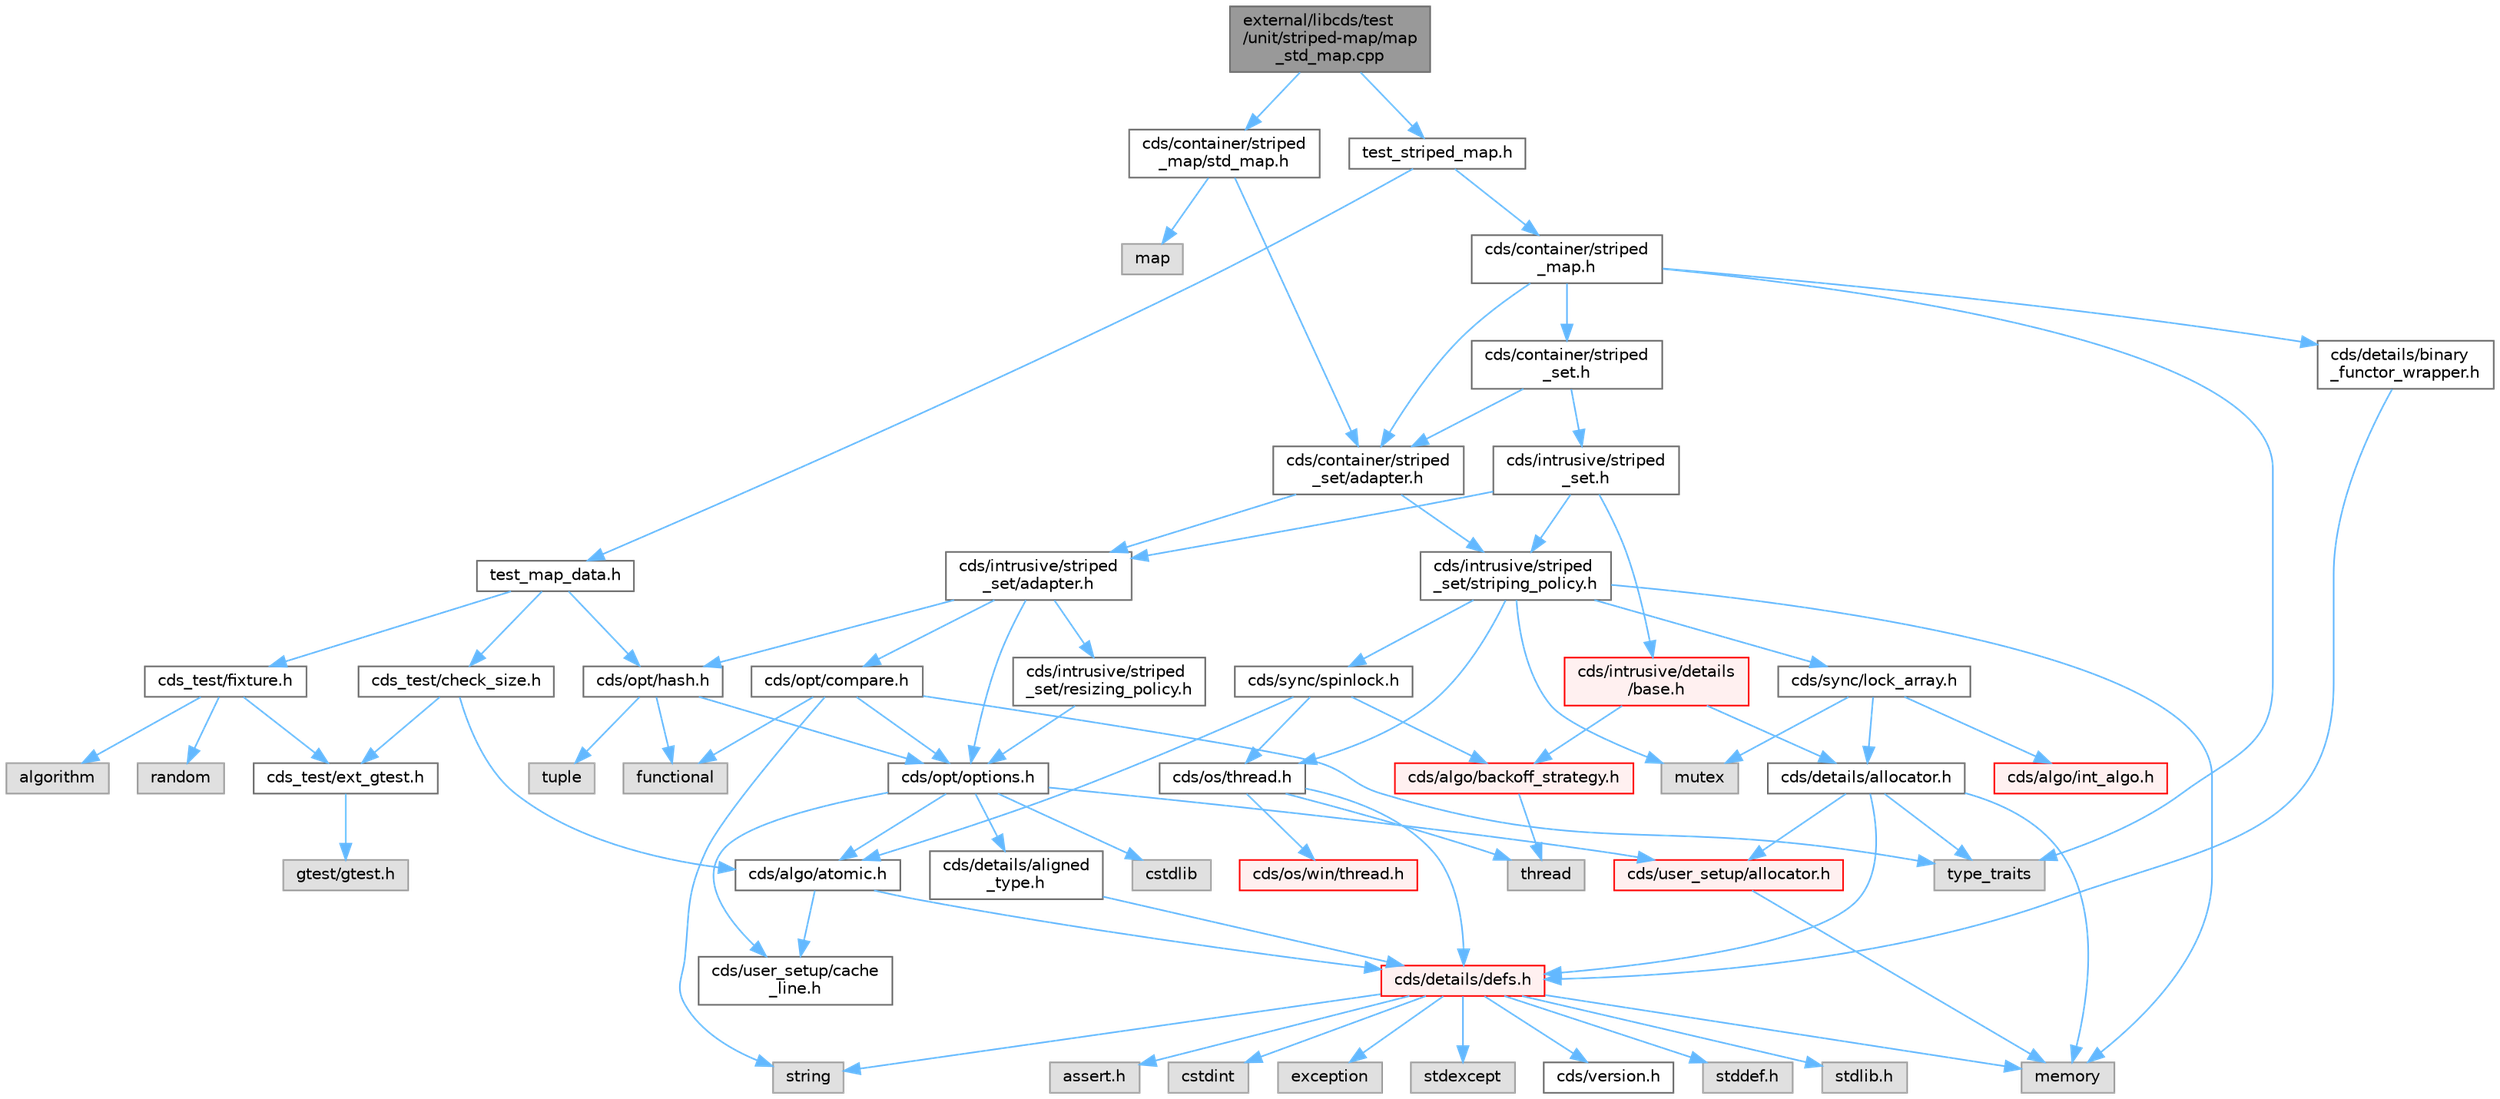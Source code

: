 digraph "external/libcds/test/unit/striped-map/map_std_map.cpp"
{
 // LATEX_PDF_SIZE
  bgcolor="transparent";
  edge [fontname=Helvetica,fontsize=10,labelfontname=Helvetica,labelfontsize=10];
  node [fontname=Helvetica,fontsize=10,shape=box,height=0.2,width=0.4];
  Node1 [id="Node000001",label="external/libcds/test\l/unit/striped-map/map\l_std_map.cpp",height=0.2,width=0.4,color="gray40", fillcolor="grey60", style="filled", fontcolor="black",tooltip=" "];
  Node1 -> Node2 [id="edge1_Node000001_Node000002",color="steelblue1",style="solid",tooltip=" "];
  Node2 [id="Node000002",label="cds/container/striped\l_map/std_map.h",height=0.2,width=0.4,color="grey40", fillcolor="white", style="filled",URL="$std__map_8h.html",tooltip=" "];
  Node2 -> Node3 [id="edge2_Node000002_Node000003",color="steelblue1",style="solid",tooltip=" "];
  Node3 [id="Node000003",label="cds/container/striped\l_set/adapter.h",height=0.2,width=0.4,color="grey40", fillcolor="white", style="filled",URL="$container_2striped__set_2adapter_8h.html",tooltip=" "];
  Node3 -> Node4 [id="edge3_Node000003_Node000004",color="steelblue1",style="solid",tooltip=" "];
  Node4 [id="Node000004",label="cds/intrusive/striped\l_set/adapter.h",height=0.2,width=0.4,color="grey40", fillcolor="white", style="filled",URL="$intrusive_2striped__set_2adapter_8h.html",tooltip=" "];
  Node4 -> Node5 [id="edge4_Node000004_Node000005",color="steelblue1",style="solid",tooltip=" "];
  Node5 [id="Node000005",label="cds/opt/options.h",height=0.2,width=0.4,color="grey40", fillcolor="white", style="filled",URL="$opt_2options_8h.html",tooltip=" "];
  Node5 -> Node6 [id="edge5_Node000005_Node000006",color="steelblue1",style="solid",tooltip=" "];
  Node6 [id="Node000006",label="cstdlib",height=0.2,width=0.4,color="grey60", fillcolor="#E0E0E0", style="filled",tooltip=" "];
  Node5 -> Node7 [id="edge6_Node000005_Node000007",color="steelblue1",style="solid",tooltip=" "];
  Node7 [id="Node000007",label="cds/details/aligned\l_type.h",height=0.2,width=0.4,color="grey40", fillcolor="white", style="filled",URL="$aligned__type_8h.html",tooltip=" "];
  Node7 -> Node8 [id="edge7_Node000007_Node000008",color="steelblue1",style="solid",tooltip=" "];
  Node8 [id="Node000008",label="cds/details/defs.h",height=0.2,width=0.4,color="red", fillcolor="#FFF0F0", style="filled",URL="$details_2defs_8h.html",tooltip=" "];
  Node8 -> Node9 [id="edge8_Node000008_Node000009",color="steelblue1",style="solid",tooltip=" "];
  Node9 [id="Node000009",label="stddef.h",height=0.2,width=0.4,color="grey60", fillcolor="#E0E0E0", style="filled",tooltip=" "];
  Node8 -> Node10 [id="edge9_Node000008_Node000010",color="steelblue1",style="solid",tooltip=" "];
  Node10 [id="Node000010",label="stdlib.h",height=0.2,width=0.4,color="grey60", fillcolor="#E0E0E0", style="filled",tooltip=" "];
  Node8 -> Node11 [id="edge10_Node000008_Node000011",color="steelblue1",style="solid",tooltip=" "];
  Node11 [id="Node000011",label="assert.h",height=0.2,width=0.4,color="grey60", fillcolor="#E0E0E0", style="filled",tooltip=" "];
  Node8 -> Node12 [id="edge11_Node000008_Node000012",color="steelblue1",style="solid",tooltip=" "];
  Node12 [id="Node000012",label="cstdint",height=0.2,width=0.4,color="grey60", fillcolor="#E0E0E0", style="filled",tooltip=" "];
  Node8 -> Node13 [id="edge12_Node000008_Node000013",color="steelblue1",style="solid",tooltip=" "];
  Node13 [id="Node000013",label="exception",height=0.2,width=0.4,color="grey60", fillcolor="#E0E0E0", style="filled",tooltip=" "];
  Node8 -> Node14 [id="edge13_Node000008_Node000014",color="steelblue1",style="solid",tooltip=" "];
  Node14 [id="Node000014",label="stdexcept",height=0.2,width=0.4,color="grey60", fillcolor="#E0E0E0", style="filled",tooltip=" "];
  Node8 -> Node15 [id="edge14_Node000008_Node000015",color="steelblue1",style="solid",tooltip=" "];
  Node15 [id="Node000015",label="string",height=0.2,width=0.4,color="grey60", fillcolor="#E0E0E0", style="filled",tooltip=" "];
  Node8 -> Node16 [id="edge15_Node000008_Node000016",color="steelblue1",style="solid",tooltip=" "];
  Node16 [id="Node000016",label="memory",height=0.2,width=0.4,color="grey60", fillcolor="#E0E0E0", style="filled",tooltip=" "];
  Node8 -> Node17 [id="edge16_Node000008_Node000017",color="steelblue1",style="solid",tooltip=" "];
  Node17 [id="Node000017",label="cds/version.h",height=0.2,width=0.4,color="grey40", fillcolor="white", style="filled",URL="$external_2libcds_2cds_2version_8h.html",tooltip=" "];
  Node5 -> Node21 [id="edge17_Node000005_Node000021",color="steelblue1",style="solid",tooltip=" "];
  Node21 [id="Node000021",label="cds/user_setup/allocator.h",height=0.2,width=0.4,color="red", fillcolor="#FFF0F0", style="filled",URL="$external_2libcds_2cds_2user__setup_2allocator_8h.html",tooltip="Default implementation of allocator classes."];
  Node21 -> Node16 [id="edge18_Node000021_Node000016",color="steelblue1",style="solid",tooltip=" "];
  Node5 -> Node36 [id="edge19_Node000005_Node000036",color="steelblue1",style="solid",tooltip=" "];
  Node36 [id="Node000036",label="cds/user_setup/cache\l_line.h",height=0.2,width=0.4,color="grey40", fillcolor="white", style="filled",URL="$cache__line_8h.html",tooltip="Cache-line size definition"];
  Node5 -> Node37 [id="edge20_Node000005_Node000037",color="steelblue1",style="solid",tooltip=" "];
  Node37 [id="Node000037",label="cds/algo/atomic.h",height=0.2,width=0.4,color="grey40", fillcolor="white", style="filled",URL="$external_2libcds_2cds_2algo_2atomic_8h.html",tooltip=" "];
  Node37 -> Node8 [id="edge21_Node000037_Node000008",color="steelblue1",style="solid",tooltip=" "];
  Node37 -> Node36 [id="edge22_Node000037_Node000036",color="steelblue1",style="solid",tooltip=" "];
  Node4 -> Node38 [id="edge23_Node000004_Node000038",color="steelblue1",style="solid",tooltip=" "];
  Node38 [id="Node000038",label="cds/intrusive/striped\l_set/resizing_policy.h",height=0.2,width=0.4,color="grey40", fillcolor="white", style="filled",URL="$resizing__policy_8h.html",tooltip=" "];
  Node38 -> Node5 [id="edge24_Node000038_Node000005",color="steelblue1",style="solid",tooltip=" "];
  Node4 -> Node39 [id="edge25_Node000004_Node000039",color="steelblue1",style="solid",tooltip=" "];
  Node39 [id="Node000039",label="cds/opt/hash.h",height=0.2,width=0.4,color="grey40", fillcolor="white", style="filled",URL="$external_2libcds_2cds_2opt_2hash_8h.html",tooltip=" "];
  Node39 -> Node40 [id="edge26_Node000039_Node000040",color="steelblue1",style="solid",tooltip=" "];
  Node40 [id="Node000040",label="tuple",height=0.2,width=0.4,color="grey60", fillcolor="#E0E0E0", style="filled",tooltip=" "];
  Node39 -> Node41 [id="edge27_Node000039_Node000041",color="steelblue1",style="solid",tooltip=" "];
  Node41 [id="Node000041",label="functional",height=0.2,width=0.4,color="grey60", fillcolor="#E0E0E0", style="filled",tooltip=" "];
  Node39 -> Node5 [id="edge28_Node000039_Node000005",color="steelblue1",style="solid",tooltip=" "];
  Node4 -> Node42 [id="edge29_Node000004_Node000042",color="steelblue1",style="solid",tooltip=" "];
  Node42 [id="Node000042",label="cds/opt/compare.h",height=0.2,width=0.4,color="grey40", fillcolor="white", style="filled",URL="$external_2libcds_2cds_2opt_2compare_8h.html",tooltip=" "];
  Node42 -> Node43 [id="edge30_Node000042_Node000043",color="steelblue1",style="solid",tooltip=" "];
  Node43 [id="Node000043",label="type_traits",height=0.2,width=0.4,color="grey60", fillcolor="#E0E0E0", style="filled",tooltip=" "];
  Node42 -> Node41 [id="edge31_Node000042_Node000041",color="steelblue1",style="solid",tooltip=" "];
  Node42 -> Node15 [id="edge32_Node000042_Node000015",color="steelblue1",style="solid",tooltip=" "];
  Node42 -> Node5 [id="edge33_Node000042_Node000005",color="steelblue1",style="solid",tooltip=" "];
  Node3 -> Node44 [id="edge34_Node000003_Node000044",color="steelblue1",style="solid",tooltip=" "];
  Node44 [id="Node000044",label="cds/intrusive/striped\l_set/striping_policy.h",height=0.2,width=0.4,color="grey40", fillcolor="white", style="filled",URL="$striping__policy_8h.html",tooltip=" "];
  Node44 -> Node16 [id="edge35_Node000044_Node000016",color="steelblue1",style="solid",tooltip=" "];
  Node44 -> Node45 [id="edge36_Node000044_Node000045",color="steelblue1",style="solid",tooltip=" "];
  Node45 [id="Node000045",label="mutex",height=0.2,width=0.4,color="grey60", fillcolor="#E0E0E0", style="filled",tooltip=" "];
  Node44 -> Node46 [id="edge37_Node000044_Node000046",color="steelblue1",style="solid",tooltip=" "];
  Node46 [id="Node000046",label="cds/sync/lock_array.h",height=0.2,width=0.4,color="grey40", fillcolor="white", style="filled",URL="$lock__array_8h.html",tooltip=" "];
  Node46 -> Node45 [id="edge38_Node000046_Node000045",color="steelblue1",style="solid",tooltip=" "];
  Node46 -> Node47 [id="edge39_Node000046_Node000047",color="steelblue1",style="solid",tooltip=" "];
  Node47 [id="Node000047",label="cds/details/allocator.h",height=0.2,width=0.4,color="grey40", fillcolor="white", style="filled",URL="$external_2libcds_2cds_2details_2allocator_8h.html",tooltip=" "];
  Node47 -> Node43 [id="edge40_Node000047_Node000043",color="steelblue1",style="solid",tooltip=" "];
  Node47 -> Node16 [id="edge41_Node000047_Node000016",color="steelblue1",style="solid",tooltip=" "];
  Node47 -> Node8 [id="edge42_Node000047_Node000008",color="steelblue1",style="solid",tooltip=" "];
  Node47 -> Node21 [id="edge43_Node000047_Node000021",color="steelblue1",style="solid",tooltip=" "];
  Node46 -> Node26 [id="edge44_Node000046_Node000026",color="steelblue1",style="solid",tooltip=" "];
  Node26 [id="Node000026",label="cds/algo/int_algo.h",height=0.2,width=0.4,color="red", fillcolor="#FFF0F0", style="filled",URL="$int__algo_8h.html",tooltip=" "];
  Node44 -> Node48 [id="edge45_Node000044_Node000048",color="steelblue1",style="solid",tooltip=" "];
  Node48 [id="Node000048",label="cds/os/thread.h",height=0.2,width=0.4,color="grey40", fillcolor="white", style="filled",URL="$cds_2os_2thread_8h.html",tooltip=" "];
  Node48 -> Node31 [id="edge46_Node000048_Node000031",color="steelblue1",style="solid",tooltip=" "];
  Node31 [id="Node000031",label="thread",height=0.2,width=0.4,color="grey60", fillcolor="#E0E0E0", style="filled",tooltip=" "];
  Node48 -> Node8 [id="edge47_Node000048_Node000008",color="steelblue1",style="solid",tooltip=" "];
  Node48 -> Node49 [id="edge48_Node000048_Node000049",color="steelblue1",style="solid",tooltip=" "];
  Node49 [id="Node000049",label="cds/os/win/thread.h",height=0.2,width=0.4,color="red", fillcolor="#FFF0F0", style="filled",URL="$cds_2os_2win_2thread_8h.html",tooltip=" "];
  Node44 -> Node51 [id="edge49_Node000044_Node000051",color="steelblue1",style="solid",tooltip=" "];
  Node51 [id="Node000051",label="cds/sync/spinlock.h",height=0.2,width=0.4,color="grey40", fillcolor="white", style="filled",URL="$sync_2spinlock_8h.html",tooltip=" "];
  Node51 -> Node37 [id="edge50_Node000051_Node000037",color="steelblue1",style="solid",tooltip=" "];
  Node51 -> Node48 [id="edge51_Node000051_Node000048",color="steelblue1",style="solid",tooltip=" "];
  Node51 -> Node52 [id="edge52_Node000051_Node000052",color="steelblue1",style="solid",tooltip=" "];
  Node52 [id="Node000052",label="cds/algo/backoff_strategy.h",height=0.2,width=0.4,color="red", fillcolor="#FFF0F0", style="filled",URL="$backoff__strategy_8h.html",tooltip=" "];
  Node52 -> Node31 [id="edge53_Node000052_Node000031",color="steelblue1",style="solid",tooltip=" "];
  Node2 -> Node56 [id="edge54_Node000002_Node000056",color="steelblue1",style="solid",tooltip=" "];
  Node56 [id="Node000056",label="map",height=0.2,width=0.4,color="grey60", fillcolor="#E0E0E0", style="filled",tooltip=" "];
  Node1 -> Node57 [id="edge55_Node000001_Node000057",color="steelblue1",style="solid",tooltip=" "];
  Node57 [id="Node000057",label="test_striped_map.h",height=0.2,width=0.4,color="grey40", fillcolor="white", style="filled",URL="$test__striped__map_8h.html",tooltip=" "];
  Node57 -> Node58 [id="edge56_Node000057_Node000058",color="steelblue1",style="solid",tooltip=" "];
  Node58 [id="Node000058",label="test_map_data.h",height=0.2,width=0.4,color="grey40", fillcolor="white", style="filled",URL="$striped-map_2test__map__data_8h.html",tooltip=" "];
  Node58 -> Node59 [id="edge57_Node000058_Node000059",color="steelblue1",style="solid",tooltip=" "];
  Node59 [id="Node000059",label="cds_test/check_size.h",height=0.2,width=0.4,color="grey40", fillcolor="white", style="filled",URL="$check__size_8h.html",tooltip=" "];
  Node59 -> Node60 [id="edge58_Node000059_Node000060",color="steelblue1",style="solid",tooltip=" "];
  Node60 [id="Node000060",label="cds_test/ext_gtest.h",height=0.2,width=0.4,color="grey40", fillcolor="white", style="filled",URL="$ext__gtest_8h.html",tooltip=" "];
  Node60 -> Node61 [id="edge59_Node000060_Node000061",color="steelblue1",style="solid",tooltip=" "];
  Node61 [id="Node000061",label="gtest/gtest.h",height=0.2,width=0.4,color="grey60", fillcolor="#E0E0E0", style="filled",tooltip=" "];
  Node59 -> Node37 [id="edge60_Node000059_Node000037",color="steelblue1",style="solid",tooltip=" "];
  Node58 -> Node62 [id="edge61_Node000058_Node000062",color="steelblue1",style="solid",tooltip=" "];
  Node62 [id="Node000062",label="cds_test/fixture.h",height=0.2,width=0.4,color="grey40", fillcolor="white", style="filled",URL="$fixture_8h.html",tooltip=" "];
  Node62 -> Node60 [id="edge62_Node000062_Node000060",color="steelblue1",style="solid",tooltip=" "];
  Node62 -> Node63 [id="edge63_Node000062_Node000063",color="steelblue1",style="solid",tooltip=" "];
  Node63 [id="Node000063",label="algorithm",height=0.2,width=0.4,color="grey60", fillcolor="#E0E0E0", style="filled",tooltip=" "];
  Node62 -> Node64 [id="edge64_Node000062_Node000064",color="steelblue1",style="solid",tooltip=" "];
  Node64 [id="Node000064",label="random",height=0.2,width=0.4,color="grey60", fillcolor="#E0E0E0", style="filled",tooltip=" "];
  Node58 -> Node39 [id="edge65_Node000058_Node000039",color="steelblue1",style="solid",tooltip=" "];
  Node57 -> Node65 [id="edge66_Node000057_Node000065",color="steelblue1",style="solid",tooltip=" "];
  Node65 [id="Node000065",label="cds/container/striped\l_map.h",height=0.2,width=0.4,color="grey40", fillcolor="white", style="filled",URL="$striped__map_8h.html",tooltip=" "];
  Node65 -> Node43 [id="edge67_Node000065_Node000043",color="steelblue1",style="solid",tooltip=" "];
  Node65 -> Node66 [id="edge68_Node000065_Node000066",color="steelblue1",style="solid",tooltip=" "];
  Node66 [id="Node000066",label="cds/container/striped\l_set.h",height=0.2,width=0.4,color="grey40", fillcolor="white", style="filled",URL="$container_2striped__set_8h.html",tooltip=" "];
  Node66 -> Node67 [id="edge69_Node000066_Node000067",color="steelblue1",style="solid",tooltip=" "];
  Node67 [id="Node000067",label="cds/intrusive/striped\l_set.h",height=0.2,width=0.4,color="grey40", fillcolor="white", style="filled",URL="$intrusive_2striped__set_8h.html",tooltip=" "];
  Node67 -> Node68 [id="edge70_Node000067_Node000068",color="steelblue1",style="solid",tooltip=" "];
  Node68 [id="Node000068",label="cds/intrusive/details\l/base.h",height=0.2,width=0.4,color="red", fillcolor="#FFF0F0", style="filled",URL="$external_2libcds_2cds_2intrusive_2details_2base_8h.html",tooltip=" "];
  Node68 -> Node47 [id="edge71_Node000068_Node000047",color="steelblue1",style="solid",tooltip=" "];
  Node68 -> Node52 [id="edge72_Node000068_Node000052",color="steelblue1",style="solid",tooltip=" "];
  Node67 -> Node4 [id="edge73_Node000067_Node000004",color="steelblue1",style="solid",tooltip=" "];
  Node67 -> Node44 [id="edge74_Node000067_Node000044",color="steelblue1",style="solid",tooltip=" "];
  Node66 -> Node3 [id="edge75_Node000066_Node000003",color="steelblue1",style="solid",tooltip=" "];
  Node65 -> Node3 [id="edge76_Node000065_Node000003",color="steelblue1",style="solid",tooltip=" "];
  Node65 -> Node71 [id="edge77_Node000065_Node000071",color="steelblue1",style="solid",tooltip=" "];
  Node71 [id="Node000071",label="cds/details/binary\l_functor_wrapper.h",height=0.2,width=0.4,color="grey40", fillcolor="white", style="filled",URL="$binary__functor__wrapper_8h.html",tooltip=" "];
  Node71 -> Node8 [id="edge78_Node000071_Node000008",color="steelblue1",style="solid",tooltip=" "];
}
